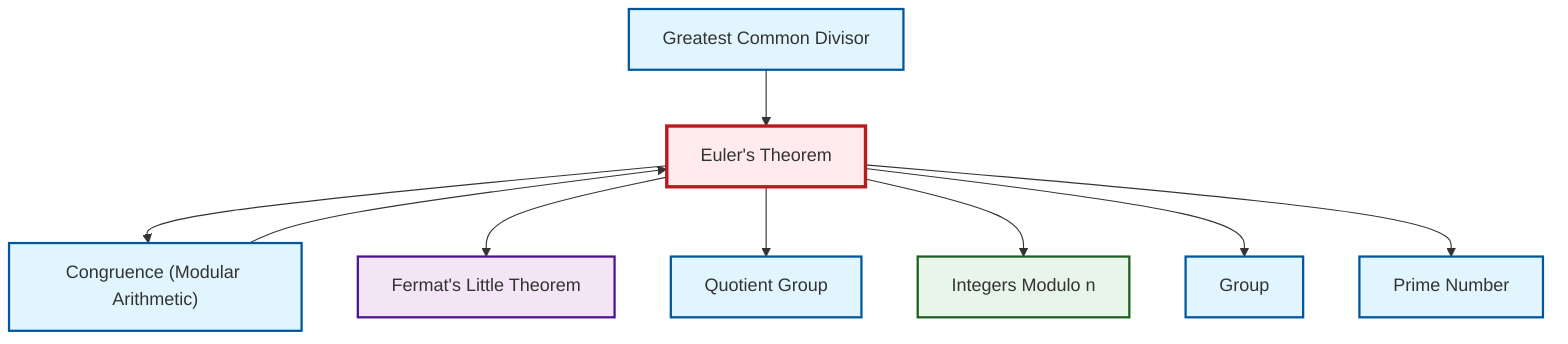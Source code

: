 graph TD
    classDef definition fill:#e1f5fe,stroke:#01579b,stroke-width:2px
    classDef theorem fill:#f3e5f5,stroke:#4a148c,stroke-width:2px
    classDef axiom fill:#fff3e0,stroke:#e65100,stroke-width:2px
    classDef example fill:#e8f5e9,stroke:#1b5e20,stroke-width:2px
    classDef current fill:#ffebee,stroke:#b71c1c,stroke-width:3px
    def-prime["Prime Number"]:::definition
    thm-euler["Euler's Theorem"]:::theorem
    def-congruence["Congruence (Modular Arithmetic)"]:::definition
    ex-quotient-integers-mod-n["Integers Modulo n"]:::example
    def-group["Group"]:::definition
    thm-fermat-little["Fermat's Little Theorem"]:::theorem
    def-gcd["Greatest Common Divisor"]:::definition
    def-quotient-group["Quotient Group"]:::definition
    thm-euler --> def-congruence
    thm-euler --> thm-fermat-little
    thm-euler --> def-quotient-group
    thm-euler --> ex-quotient-integers-mod-n
    def-congruence --> thm-euler
    thm-euler --> def-group
    thm-euler --> def-prime
    def-gcd --> thm-euler
    class thm-euler current